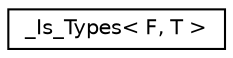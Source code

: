 digraph "Graphical Class Hierarchy"
{
 // INTERACTIVE_SVG=YES
 // LATEX_PDF_SIZE
  edge [fontname="Helvetica",fontsize="10",labelfontname="Helvetica",labelfontsize="10"];
  node [fontname="Helvetica",fontsize="10",shape=record];
  rankdir="LR";
  Node0 [label="_Is_Types\< F, T \>",height=0.2,width=0.4,color="black", fillcolor="white", style="filled",URL="$struct___is___types.html",tooltip="Segédsablon típuskonverzió futás közbeni ellenőrzésere."];
}
